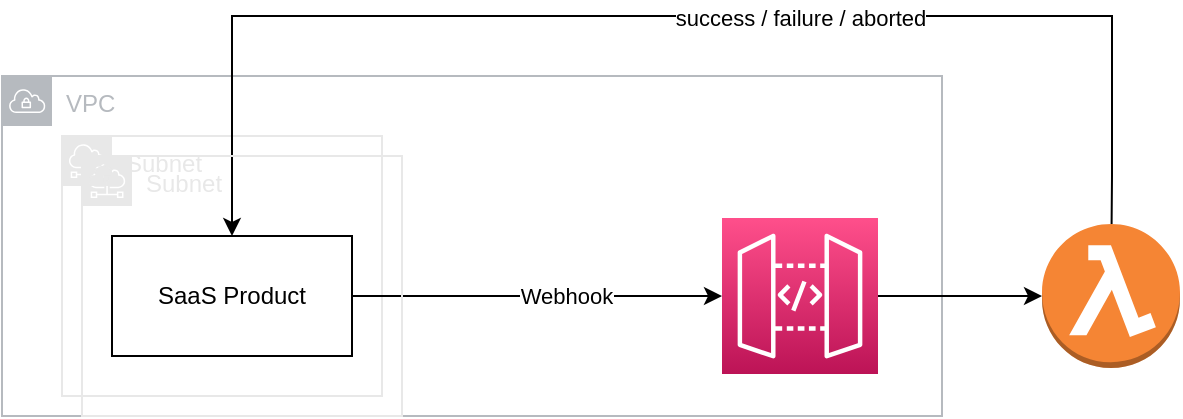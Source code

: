 <mxfile>
    <diagram id="dipnP532pGpsw-cTsLcb" name="Page-1">
        <mxGraphModel dx="1026" dy="360" grid="1" gridSize="10" guides="1" tooltips="1" connect="1" arrows="1" fold="1" page="1" pageScale="1" pageWidth="827" pageHeight="1169" math="0" shadow="0">
            <root>
                <mxCell id="0"/>
                <mxCell id="1" parent="0"/>
                <mxCell id="2" value="VPC" style="sketch=0;outlineConnect=0;gradientColor=none;html=1;whiteSpace=wrap;fontSize=12;fontStyle=0;shape=mxgraph.aws4.group;grIcon=mxgraph.aws4.group_vpc;strokeColor=#B6BABF;fillColor=none;verticalAlign=top;align=left;spacingLeft=30;fontColor=#B6BABF;dashed=0;" parent="1" vertex="1">
                    <mxGeometry x="40" y="40" width="470" height="170" as="geometry"/>
                </mxCell>
                <mxCell id="3" value="Subnet" style="sketch=0;outlineConnect=0;gradientColor=none;html=1;whiteSpace=wrap;fontSize=12;fontStyle=0;shape=mxgraph.aws4.group;grIcon=mxgraph.aws4.group_subnet;strokeColor=#E8E8E8;fillColor=none;verticalAlign=top;align=left;spacingLeft=30;fontColor=#E8E8E8;dashed=0;" parent="1" vertex="1">
                    <mxGeometry x="70" y="70" width="160" height="130" as="geometry"/>
                </mxCell>
                <mxCell id="6" style="edgeStyle=none;html=1;" parent="1" source="4" target="5" edge="1">
                    <mxGeometry relative="1" as="geometry"/>
                </mxCell>
                <mxCell id="7" value="Webhook" style="edgeLabel;html=1;align=center;verticalAlign=middle;resizable=0;points=[];" parent="6" vertex="1" connectable="0">
                    <mxGeometry x="0.152" relative="1" as="geometry">
                        <mxPoint as="offset"/>
                    </mxGeometry>
                </mxCell>
                <mxCell id="4" value="SaaS Product" style="rounded=0;whiteSpace=wrap;html=1;" parent="1" vertex="1">
                    <mxGeometry x="95" y="120" width="120" height="60" as="geometry"/>
                </mxCell>
                <mxCell id="11" style="edgeStyle=none;html=1;entryX=0;entryY=0.5;entryDx=0;entryDy=0;entryPerimeter=0;" parent="1" source="5" target="8" edge="1">
                    <mxGeometry relative="1" as="geometry"/>
                </mxCell>
                <mxCell id="5" value="" style="sketch=0;points=[[0,0,0],[0.25,0,0],[0.5,0,0],[0.75,0,0],[1,0,0],[0,1,0],[0.25,1,0],[0.5,1,0],[0.75,1,0],[1,1,0],[0,0.25,0],[0,0.5,0],[0,0.75,0],[1,0.25,0],[1,0.5,0],[1,0.75,0]];outlineConnect=0;fontColor=#232F3E;gradientColor=#FF4F8B;gradientDirection=north;fillColor=#BC1356;strokeColor=#ffffff;dashed=0;verticalLabelPosition=bottom;verticalAlign=top;align=center;html=1;fontSize=12;fontStyle=0;aspect=fixed;shape=mxgraph.aws4.resourceIcon;resIcon=mxgraph.aws4.api_gateway;" parent="1" vertex="1">
                    <mxGeometry x="400" y="111" width="78" height="78" as="geometry"/>
                </mxCell>
                <mxCell id="9" style="edgeStyle=none;html=1;rounded=0;" parent="1" source="8" target="4" edge="1">
                    <mxGeometry relative="1" as="geometry">
                        <Array as="points">
                            <mxPoint x="595" y="90"/>
                            <mxPoint x="595" y="10"/>
                            <mxPoint x="155" y="10"/>
                        </Array>
                    </mxGeometry>
                </mxCell>
                <mxCell id="12" value="success / failure / aborted" style="edgeLabel;html=1;align=center;verticalAlign=middle;resizable=0;points=[];" parent="9" vertex="1" connectable="0">
                    <mxGeometry x="-0.52" y="1" relative="1" as="geometry">
                        <mxPoint x="-103" as="offset"/>
                    </mxGeometry>
                </mxCell>
                <mxCell id="8" value="" style="outlineConnect=0;dashed=0;verticalLabelPosition=bottom;verticalAlign=top;align=center;html=1;shape=mxgraph.aws3.lambda_function;fillColor=#F58534;gradientColor=none;" parent="1" vertex="1">
                    <mxGeometry x="560" y="114" width="69" height="72" as="geometry"/>
                </mxCell>
                <mxCell id="15" style="edgeStyle=none;html=1;" edge="1" parent="1" source="17">
                    <mxGeometry relative="1" as="geometry">
                        <mxPoint x="410" y="160" as="targetPoint"/>
                    </mxGeometry>
                </mxCell>
                <mxCell id="16" value="Webhook" style="edgeLabel;html=1;align=center;verticalAlign=middle;resizable=0;points=[];" vertex="1" connectable="0" parent="15">
                    <mxGeometry x="0.152" relative="1" as="geometry">
                        <mxPoint as="offset"/>
                    </mxGeometry>
                </mxCell>
                <mxCell id="18" style="edgeStyle=none;html=1;entryX=0;entryY=0.5;entryDx=0;entryDy=0;entryPerimeter=0;" edge="1" parent="1" source="19">
                    <mxGeometry relative="1" as="geometry">
                        <mxPoint x="570" y="160" as="targetPoint"/>
                    </mxGeometry>
                </mxCell>
                <mxCell id="20" style="edgeStyle=none;html=1;rounded=0;" edge="1" parent="1" target="17">
                    <mxGeometry relative="1" as="geometry">
                        <Array as="points">
                            <mxPoint x="605" y="100"/>
                            <mxPoint x="605" y="20"/>
                            <mxPoint x="165" y="20"/>
                        </Array>
                        <mxPoint x="604.8" y="124" as="sourcePoint"/>
                    </mxGeometry>
                </mxCell>
                <mxCell id="21" value="success / failure / aborted" style="edgeLabel;html=1;align=center;verticalAlign=middle;resizable=0;points=[];" vertex="1" connectable="0" parent="20">
                    <mxGeometry x="-0.52" y="1" relative="1" as="geometry">
                        <mxPoint x="-103" as="offset"/>
                    </mxGeometry>
                </mxCell>
                <mxCell id="26" value="Subnet" style="sketch=0;outlineConnect=0;gradientColor=none;html=1;whiteSpace=wrap;fontSize=12;fontStyle=0;shape=mxgraph.aws4.group;grIcon=mxgraph.aws4.group_subnet;strokeColor=#E8E8E8;fillColor=none;verticalAlign=top;align=left;spacingLeft=30;fontColor=#E8E8E8;dashed=0;" vertex="1" parent="1">
                    <mxGeometry x="80" y="80" width="160" height="130" as="geometry"/>
                </mxCell>
            </root>
        </mxGraphModel>
    </diagram>
</mxfile>